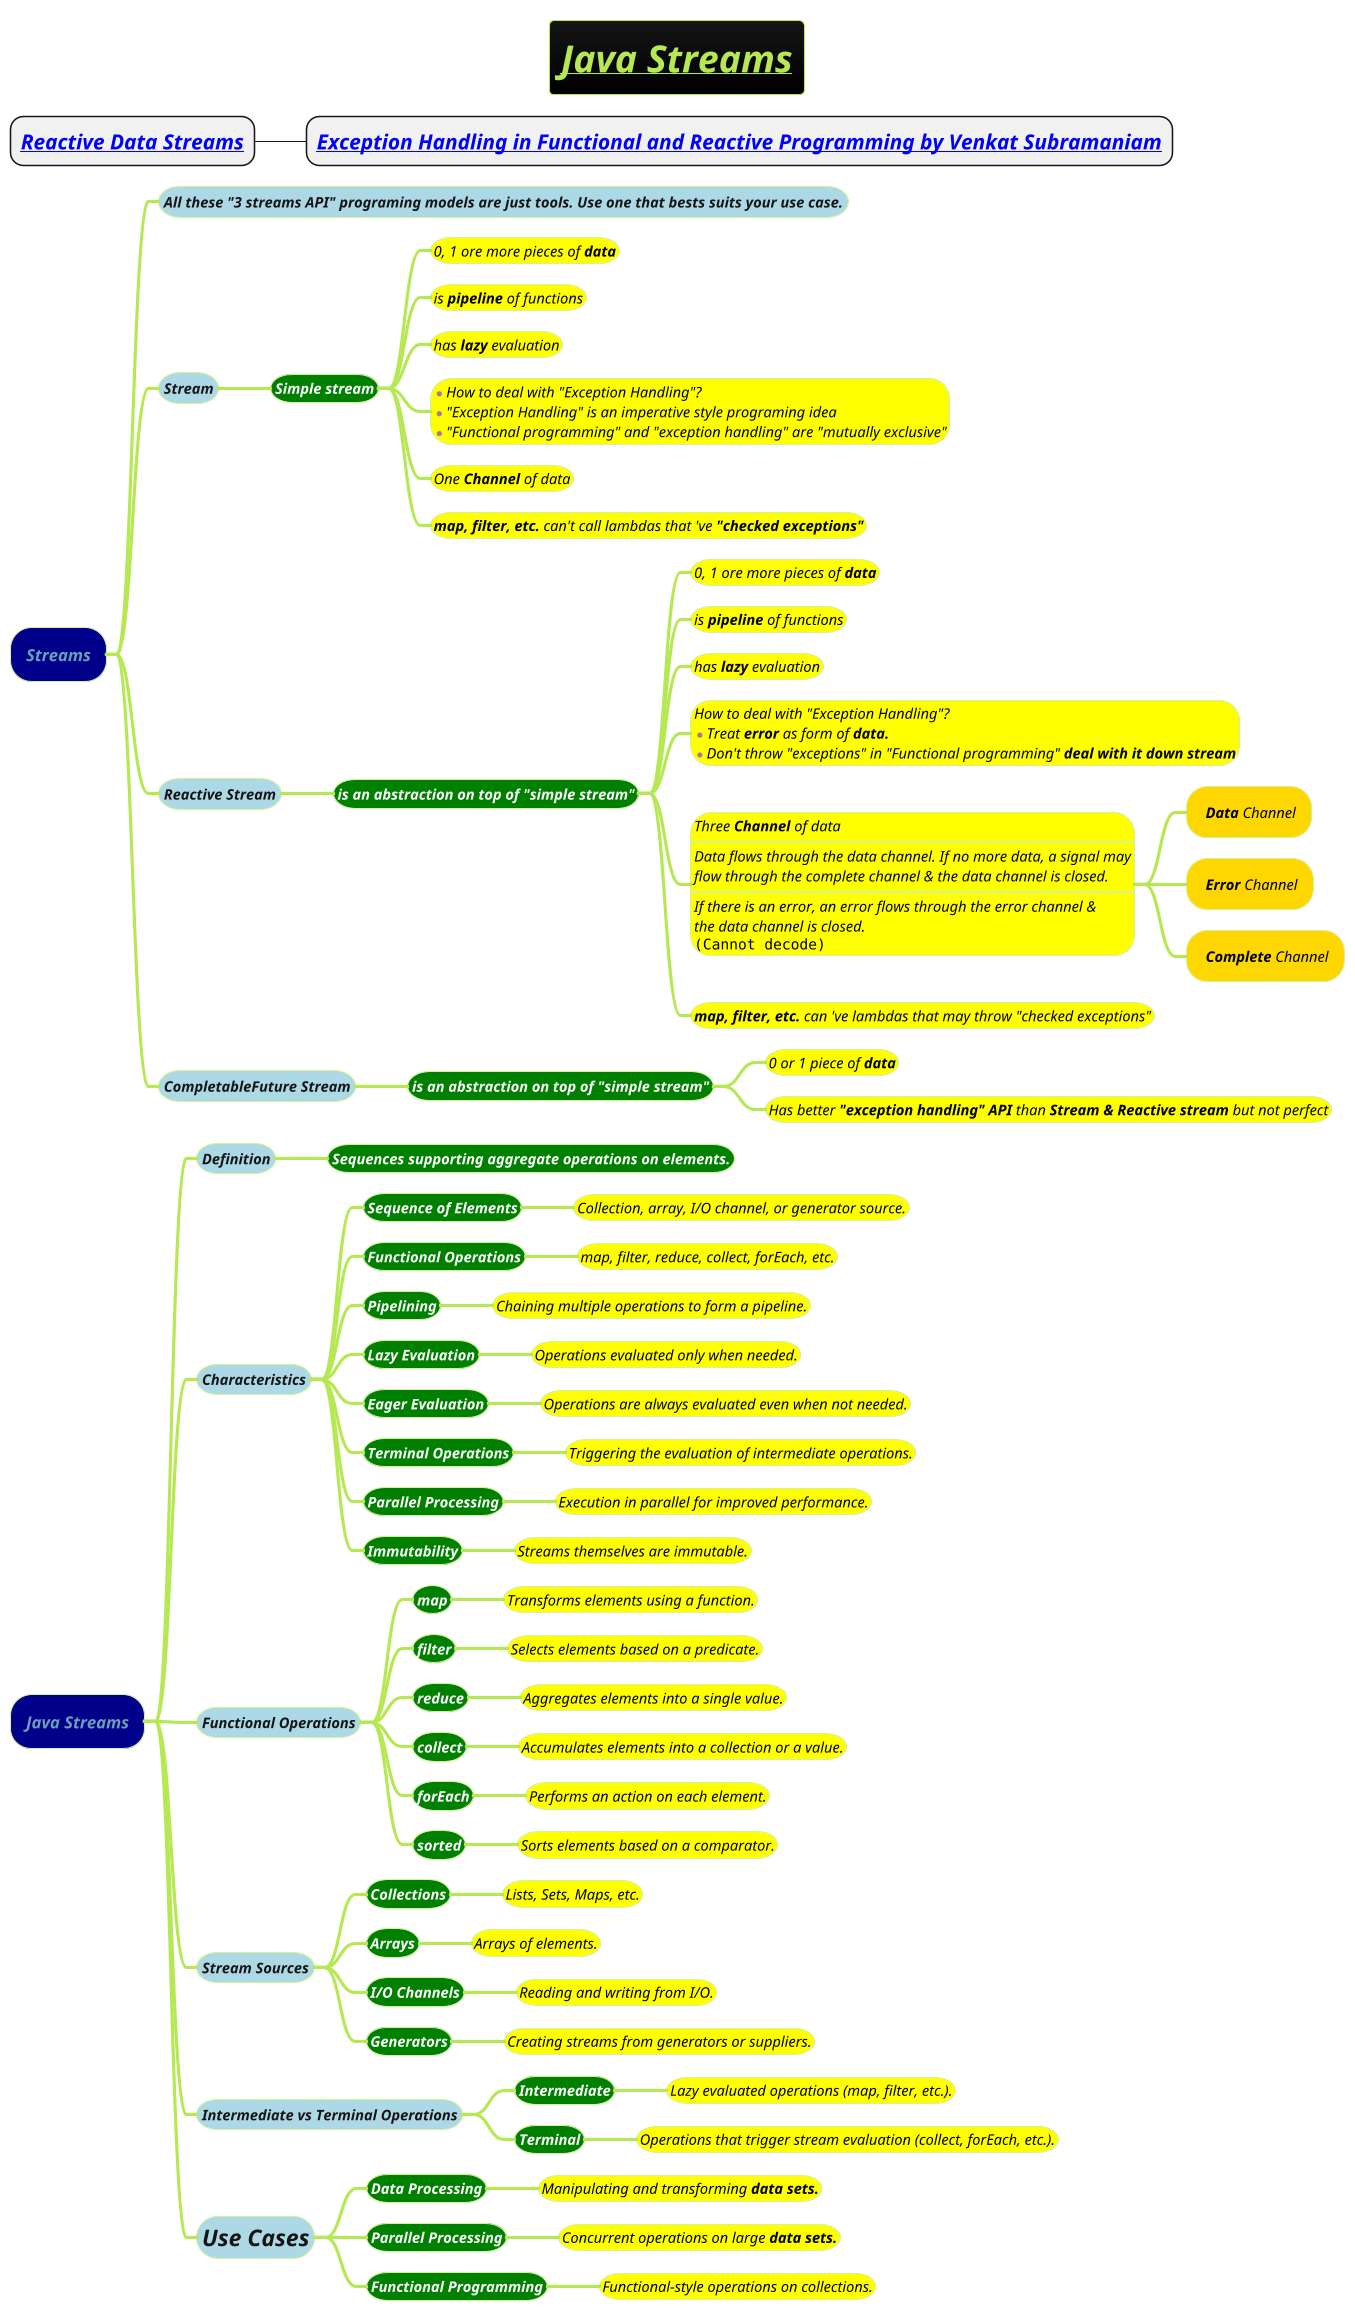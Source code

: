 @startmindmap
title =<i><b><u>Java Streams

* ==<i><b>[[docs/3-programming-languages/functional-programming/Reactive-Data-Stream.puml Reactive Data Streams]]
** ==<i><b>[[https://www.youtube.com/watch?v=S5tLVsvbHBg&t=5622s&ab_channel=Devoxx Exception Handling in Functional and Reactive Programming by Venkat Subramaniam]]
!theme hacker
*[#darkblue] <i>Streams
**[#lightblue] <i><color #blac><size:14>All these "3 streams API" programing models are just tools. Use one that bests suits your use case.
**[#lightblue] <i><color #blac><size:14>Stream
***[#green] <b><i><color #white><size:14>Simple stream
****[#yellow] <i><color #black><size:14>0, 1 ore more pieces of <b>data
****[#yellow] <i><color #black><size:14>is <b>pipeline</b> of functions
****[#yellow] <i><color #black><size:14>has <b>lazy</b> evaluation
****[#yellow] *<i><color #black><size:14>How to deal with "Exception Handling"?\n*<i><color #black><size:14>"Exception Handling" is an imperative style programing idea \n*<i><color #black><size:14>"Functional programming" and "exception handling" are "mutually exclusive"
****[#yellow] <i><color #black><size:14>One <b>Channel</b> of data
****[#yellow] <i><color #black><size:14><b>map, filter, etc.</b> can't call lambdas that 've <b>"checked exceptions"
**[#lightblue] <i><color #blac><size:14>Reactive Stream
***[#green] <b><i><color #white><size:14>is an abstraction on top of "simple stream"
****[#yellow] <i><color #black><size:14>0, 1 ore more pieces of <b>data
****[#yellow] <i><color #black><size:14>is <b>pipeline</b> of functions
****[#yellow] <i><color #black><size:14>has <b>lazy</b> evaluation
****[#yellow] <i><color #black><size:14>How to deal with "Exception Handling"?\n*<i><color #black><size:14>Treat <b>error</b> as form of <b>data.\n*<i><color #black><size:14>Don't throw "exceptions" in "Functional programming" <b>deal with it down stream
****[#yellow]:<i><color #black><size:14>Three <b>Channel</b> of data
====
<i><color #black><size:14>Data flows through the data channel. If no more data, a signal may
<i><color #black><size:14>flow through the complete channel & the data channel is closed.
====
<i><color #black><size:14>If there is an error, an error flows through the error channel &
<i><color #black><size:14>the data channel is closed.
<img:images/img_24.png>;

*****[#gold] <i><color #black><size:14> <b>Data</b> Channel
*****[#gold] <i><color #black><size:14> <b>Error</b> Channel
*****[#gold] <i><color #black><size:14> <b>Complete</b> Channel
****[#yellow] <i><color #black><size:14><b>map, filter, etc.</b> can 've lambdas that may throw "checked exceptions"
**[#lightblue] <i><color #blac><size:14>CompletableFuture Stream
***[#green] <b><i><color #white><size:14>is an abstraction on top of "simple stream"
****[#yellow] <i><color #black><size:14>0 or 1 piece of <b>data
****[#yellow] <i><color #black><size:14>Has better **"exception handling" API** than **Stream & Reactive stream** but not perfect

*[#darkblue] <i>Java Streams
**[#lightblue] <i><color #blac><size:14>Definition
***[#green] <b><i><color #white><size:14>Sequences supporting aggregate operations on elements.
**[#lightblue] <i><color #blac><size:14>Characteristics
***[#green] <b><i><color #white><size:14>Sequence of Elements
****[#yellow] <i><color #black><size:14>Collection, array, I/O channel, or generator source.
***[#green] <b><i><color #white><size:14>Functional Operations
****[#yellow] <i><color #black><size:14>map, filter, reduce, collect, forEach, etc.
***[#green] <b><i><color #white><size:14>Pipelining
****[#yellow] <i><color #black><size:14>Chaining multiple operations to form a pipeline.
***[#green] <b><i><color #white><size:14>Lazy Evaluation
****[#yellow] <i><color #black><size:14>Operations evaluated only when needed.
***[#green] <b><i><color #white><size:14>Eager Evaluation
****[#yellow] <i><color #black><size:14>Operations are always evaluated even when not needed.
***[#green] <b><i><color #white><size:14>Terminal Operations
****[#yellow] <i><color #black><size:14>Triggering the evaluation of intermediate operations.
***[#green] <b><i><color #white><size:14>Parallel Processing
****[#yellow] <i><color #black><size:14>Execution in parallel for improved performance.
***[#green] <b><i><color #white><size:14>Immutability
****[#yellow] <i><color #black><size:14>Streams themselves are immutable.
**[#lightblue] <i><color #blac><size:14>Functional Operations
***[#green] <b><i><color #white><size:14>map
****[#yellow] <i><color #black><size:14>Transforms elements using a function.
***[#green] <b><i><color #white><size:14>filter
****[#yellow] <i><color #black><size:14>Selects elements based on a predicate.
***[#green] <b><i><color #white><size:14>reduce
****[#yellow] <i><color #black><size:14>Aggregates elements into a single value.
***[#green] <b><i><color #white><size:14>collect
****[#yellow] <i><color #black><size:14>Accumulates elements into a collection or a value.
***[#green] <b><i><color #white><size:14>forEach
****[#yellow] <i><color #black><size:14>Performs an action on each element.
***[#green] <b><i><color #white><size:14>sorted
****[#yellow] <i><color #black><size:14>Sorts elements based on a comparator.
**[#lightblue] <i><color #blac><size:14>Stream Sources
***[#green] <b><i><color #white><size:14>Collections
****[#yellow] <i><color #black><size:14>Lists, Sets, Maps, etc.
***[#green] <b><i><color #white><size:14>Arrays
****[#yellow] <i><color #black><size:14>Arrays of elements.
***[#green] <b><i><color #white><size:14>I/O Channels
****[#yellow] <i><color #black><size:14>Reading and writing from I/O.
***[#green] <b><i><color #white><size:14>Generators
****[#yellow] <i><color #black><size:14>Creating streams from generators or suppliers.
**[#lightblue] <i><color #blac><size:14>Intermediate vs Terminal Operations
***[#green] <b><i><color #white><size:14>Intermediate
****[#yellow] <i><color #black><size:14>Lazy evaluated operations (map, filter, etc.).
***[#green] <b><i><color #white><size:14>Terminal
****[#yellow] <i><color #black><size:14>Operations that trigger stream evaluation (collect, forEach, etc.).
**[#lightblue] <i><color #blac><size:22>Use Cases
***[#green] <b><i><color #white><size:14>Data Processing
****[#yellow] <i><color #black><size:14>Manipulating and transforming <b>data sets.
***[#green] <b><i><color #white><size:14>Parallel Processing
****[#yellow] <i><color #black><size:14>Concurrent operations on large <b>data sets.
***[#green] <b><i><color #white><size:14>Functional Programming
****[#yellow] <i><color #black><size:14>Functional-style operations on collections.
@endmindmap
